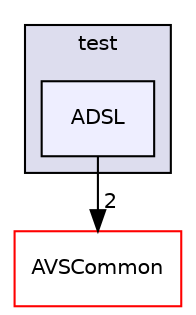 digraph "/workplace/avs-device-sdk/ADSL/test/ADSL" {
  compound=true
  node [ fontsize="10", fontname="Helvetica"];
  edge [ labelfontsize="10", labelfontname="Helvetica"];
  subgraph clusterdir_643f80818ad84cb2dca1de60fca00683 {
    graph [ bgcolor="#ddddee", pencolor="black", label="test" fontname="Helvetica", fontsize="10", URL="dir_643f80818ad84cb2dca1de60fca00683.html"]
  dir_d86d748ec05cd243cab7cd79a40f06a5 [shape=box, label="ADSL", style="filled", fillcolor="#eeeeff", pencolor="black", URL="dir_d86d748ec05cd243cab7cd79a40f06a5.html"];
  }
  dir_13e65effb2bde530b17b3d5eefcd0266 [shape=box label="AVSCommon" fillcolor="white" style="filled" color="red" URL="dir_13e65effb2bde530b17b3d5eefcd0266.html"];
  dir_d86d748ec05cd243cab7cd79a40f06a5->dir_13e65effb2bde530b17b3d5eefcd0266 [headlabel="2", labeldistance=1.5 headhref="dir_000014_000015.html"];
}

